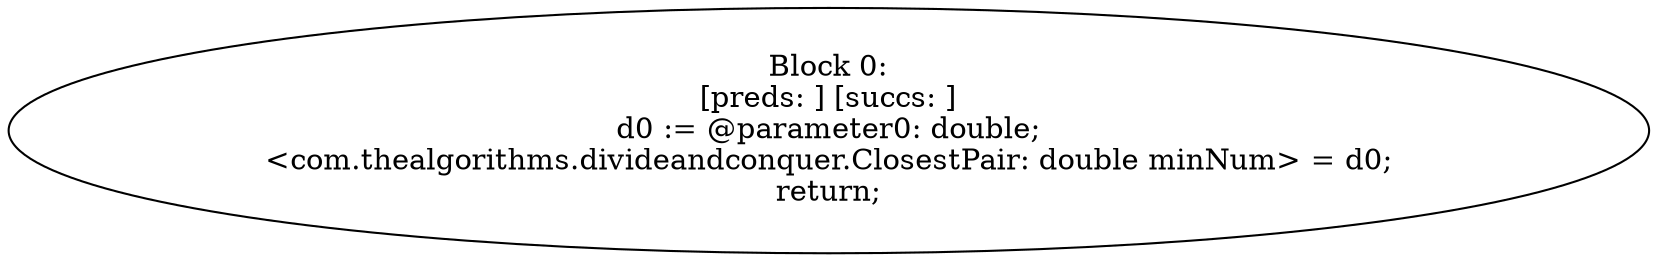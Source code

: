 digraph "unitGraph" {
    "Block 0:
[preds: ] [succs: ]
d0 := @parameter0: double;
<com.thealgorithms.divideandconquer.ClosestPair: double minNum> = d0;
return;
"
}
